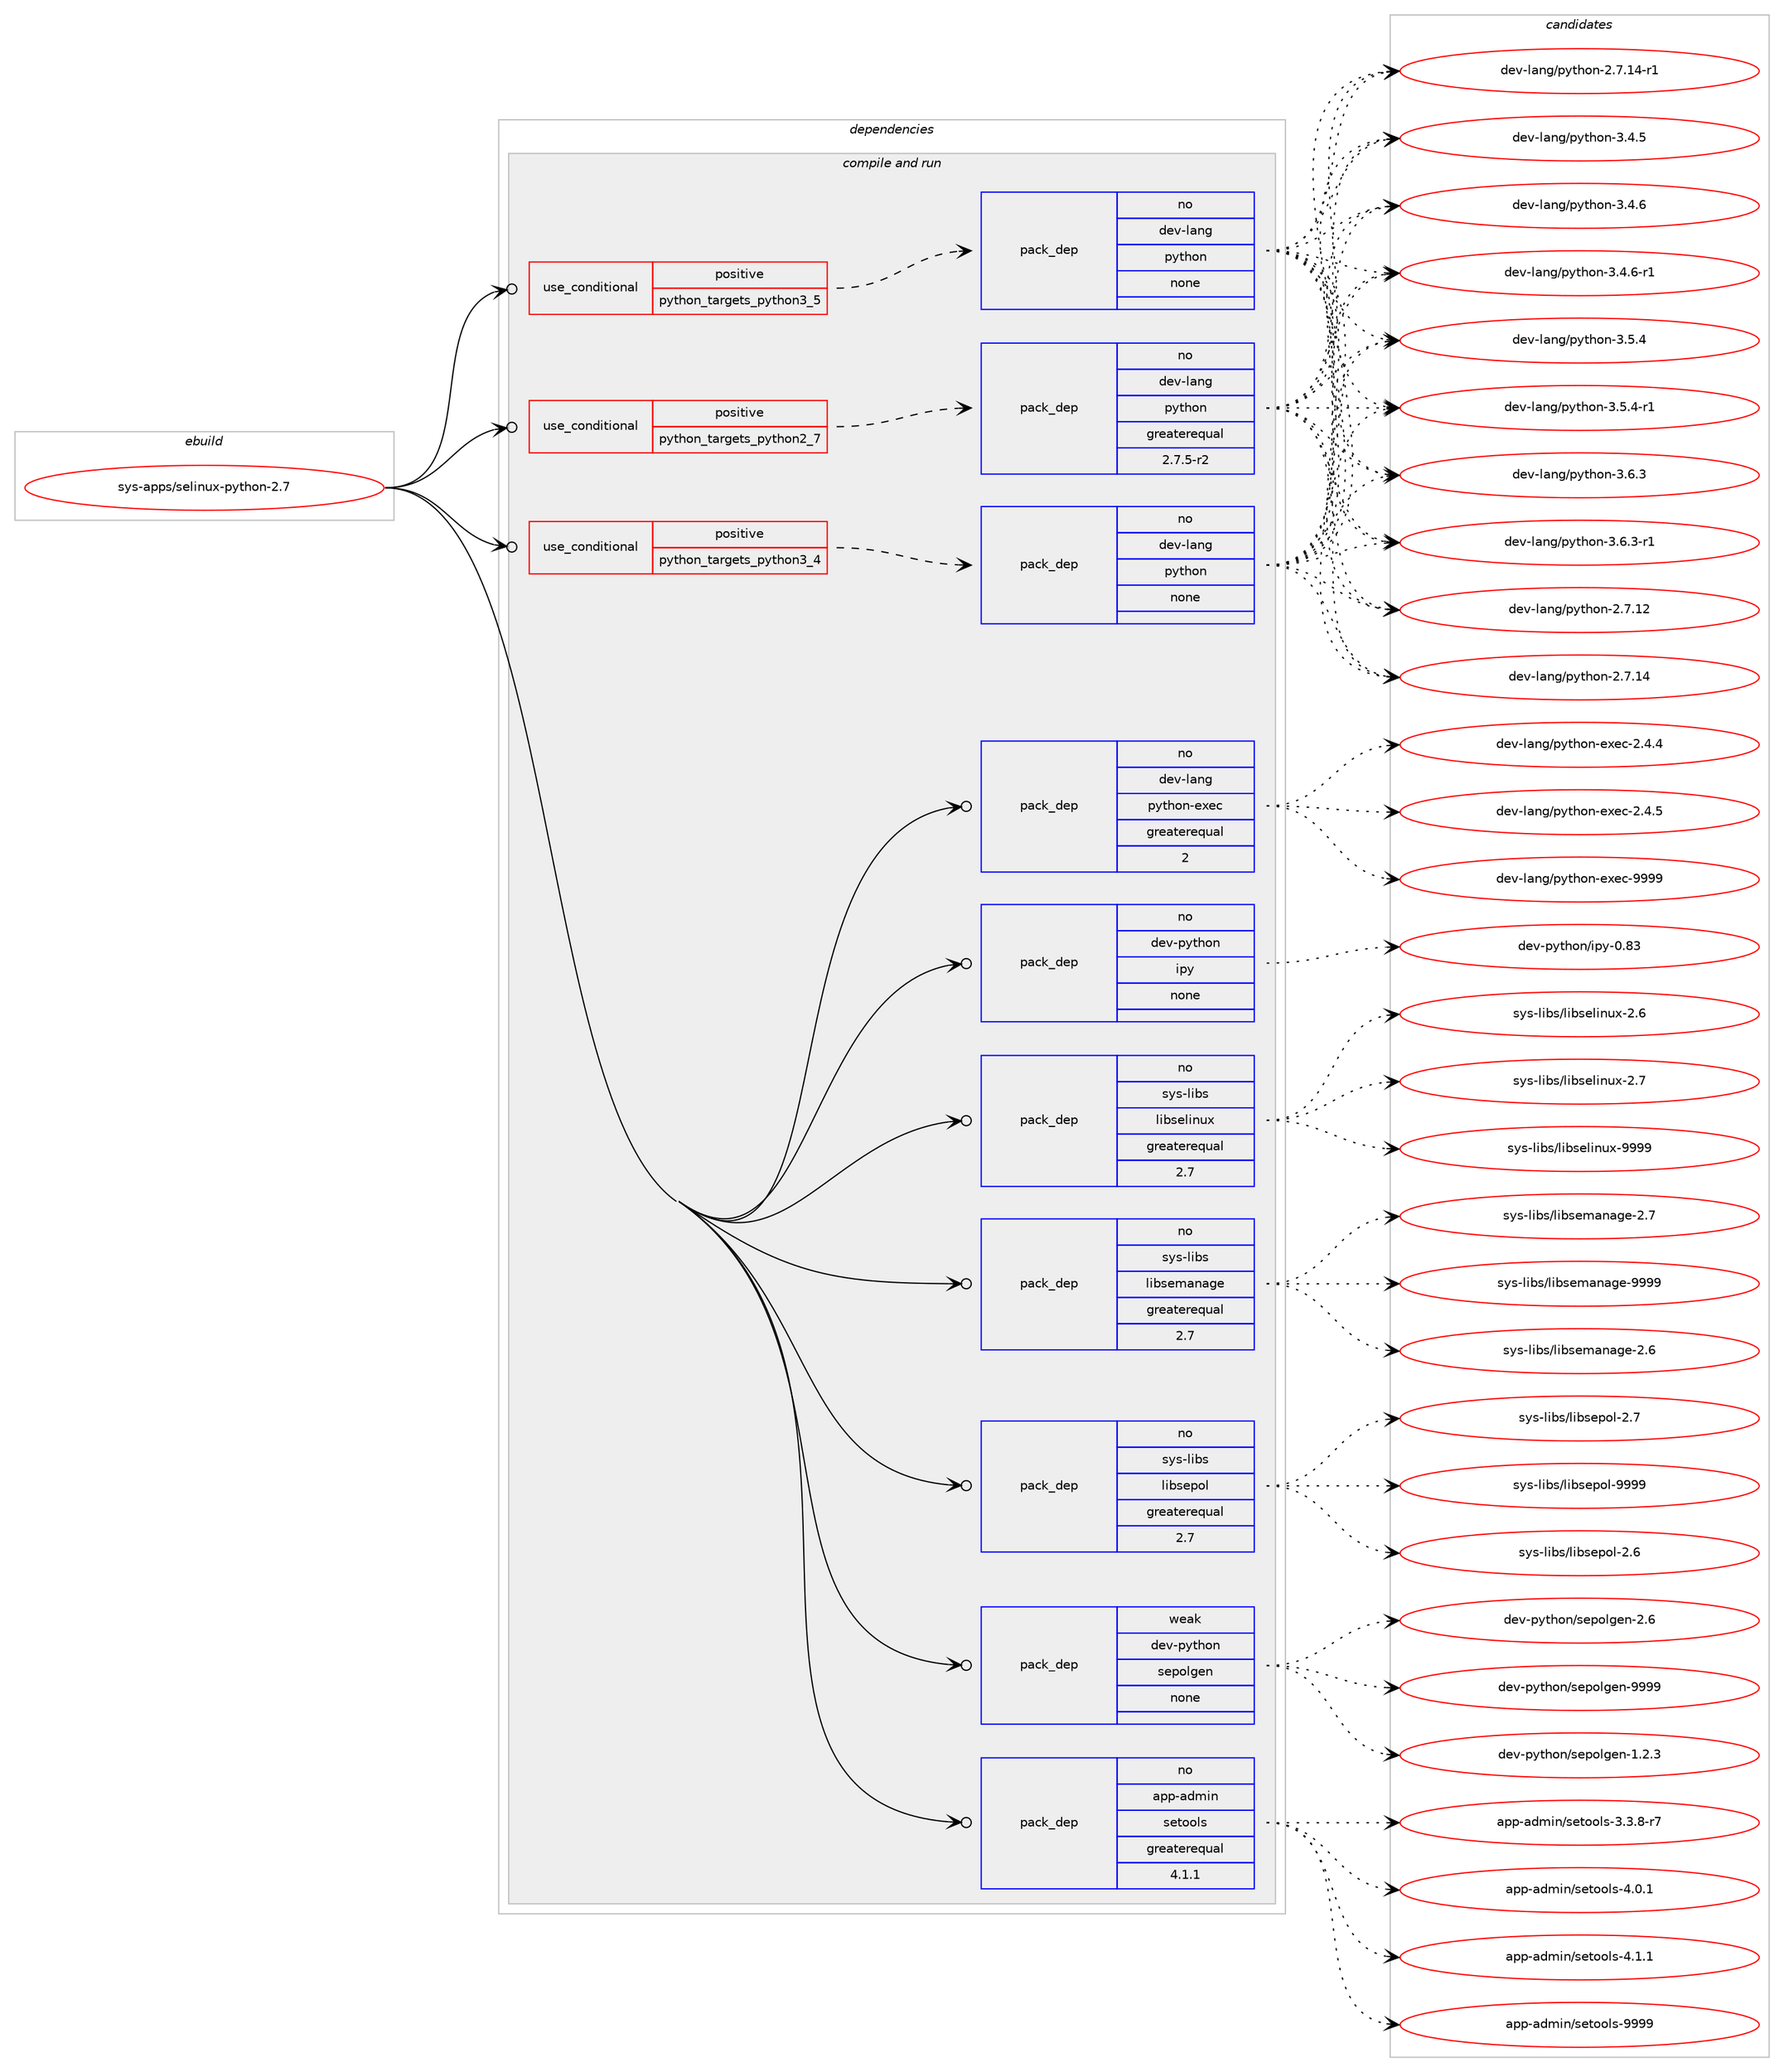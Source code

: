 digraph prolog {

# *************
# Graph options
# *************

newrank=true;
concentrate=true;
compound=true;
graph [rankdir=LR,fontname=Helvetica,fontsize=10,ranksep=1.5];#, ranksep=2.5, nodesep=0.2];
edge  [arrowhead=vee];
node  [fontname=Helvetica,fontsize=10];

# **********
# The ebuild
# **********

subgraph cluster_leftcol {
color=gray;
rank=same;
label=<<i>ebuild</i>>;
id [label="sys-apps/selinux-python-2.7", color=red, width=4, href="../sys-apps/selinux-python-2.7.svg"];
}

# ****************
# The dependencies
# ****************

subgraph cluster_midcol {
color=gray;
label=<<i>dependencies</i>>;
subgraph cluster_compile {
fillcolor="#eeeeee";
style=filled;
label=<<i>compile</i>>;
}
subgraph cluster_compileandrun {
fillcolor="#eeeeee";
style=filled;
label=<<i>compile and run</i>>;
subgraph cond422 {
dependency4997 [label=<<TABLE BORDER="0" CELLBORDER="1" CELLSPACING="0" CELLPADDING="4"><TR><TD ROWSPAN="3" CELLPADDING="10">use_conditional</TD></TR><TR><TD>positive</TD></TR><TR><TD>python_targets_python2_7</TD></TR></TABLE>>, shape=none, color=red];
subgraph pack4558 {
dependency4998 [label=<<TABLE BORDER="0" CELLBORDER="1" CELLSPACING="0" CELLPADDING="4" WIDTH="220"><TR><TD ROWSPAN="6" CELLPADDING="30">pack_dep</TD></TR><TR><TD WIDTH="110">no</TD></TR><TR><TD>dev-lang</TD></TR><TR><TD>python</TD></TR><TR><TD>greaterequal</TD></TR><TR><TD>2.7.5-r2</TD></TR></TABLE>>, shape=none, color=blue];
}
dependency4997:e -> dependency4998:w [weight=20,style="dashed",arrowhead="vee"];
}
id:e -> dependency4997:w [weight=20,style="solid",arrowhead="odotvee"];
subgraph cond423 {
dependency4999 [label=<<TABLE BORDER="0" CELLBORDER="1" CELLSPACING="0" CELLPADDING="4"><TR><TD ROWSPAN="3" CELLPADDING="10">use_conditional</TD></TR><TR><TD>positive</TD></TR><TR><TD>python_targets_python3_4</TD></TR></TABLE>>, shape=none, color=red];
subgraph pack4559 {
dependency5000 [label=<<TABLE BORDER="0" CELLBORDER="1" CELLSPACING="0" CELLPADDING="4" WIDTH="220"><TR><TD ROWSPAN="6" CELLPADDING="30">pack_dep</TD></TR><TR><TD WIDTH="110">no</TD></TR><TR><TD>dev-lang</TD></TR><TR><TD>python</TD></TR><TR><TD>none</TD></TR><TR><TD></TD></TR></TABLE>>, shape=none, color=blue];
}
dependency4999:e -> dependency5000:w [weight=20,style="dashed",arrowhead="vee"];
}
id:e -> dependency4999:w [weight=20,style="solid",arrowhead="odotvee"];
subgraph cond424 {
dependency5001 [label=<<TABLE BORDER="0" CELLBORDER="1" CELLSPACING="0" CELLPADDING="4"><TR><TD ROWSPAN="3" CELLPADDING="10">use_conditional</TD></TR><TR><TD>positive</TD></TR><TR><TD>python_targets_python3_5</TD></TR></TABLE>>, shape=none, color=red];
subgraph pack4560 {
dependency5002 [label=<<TABLE BORDER="0" CELLBORDER="1" CELLSPACING="0" CELLPADDING="4" WIDTH="220"><TR><TD ROWSPAN="6" CELLPADDING="30">pack_dep</TD></TR><TR><TD WIDTH="110">no</TD></TR><TR><TD>dev-lang</TD></TR><TR><TD>python</TD></TR><TR><TD>none</TD></TR><TR><TD></TD></TR></TABLE>>, shape=none, color=blue];
}
dependency5001:e -> dependency5002:w [weight=20,style="dashed",arrowhead="vee"];
}
id:e -> dependency5001:w [weight=20,style="solid",arrowhead="odotvee"];
subgraph pack4561 {
dependency5003 [label=<<TABLE BORDER="0" CELLBORDER="1" CELLSPACING="0" CELLPADDING="4" WIDTH="220"><TR><TD ROWSPAN="6" CELLPADDING="30">pack_dep</TD></TR><TR><TD WIDTH="110">no</TD></TR><TR><TD>app-admin</TD></TR><TR><TD>setools</TD></TR><TR><TD>greaterequal</TD></TR><TR><TD>4.1.1</TD></TR></TABLE>>, shape=none, color=blue];
}
id:e -> dependency5003:w [weight=20,style="solid",arrowhead="odotvee"];
subgraph pack4562 {
dependency5004 [label=<<TABLE BORDER="0" CELLBORDER="1" CELLSPACING="0" CELLPADDING="4" WIDTH="220"><TR><TD ROWSPAN="6" CELLPADDING="30">pack_dep</TD></TR><TR><TD WIDTH="110">no</TD></TR><TR><TD>dev-lang</TD></TR><TR><TD>python-exec</TD></TR><TR><TD>greaterequal</TD></TR><TR><TD>2</TD></TR></TABLE>>, shape=none, color=blue];
}
id:e -> dependency5004:w [weight=20,style="solid",arrowhead="odotvee"];
subgraph pack4563 {
dependency5005 [label=<<TABLE BORDER="0" CELLBORDER="1" CELLSPACING="0" CELLPADDING="4" WIDTH="220"><TR><TD ROWSPAN="6" CELLPADDING="30">pack_dep</TD></TR><TR><TD WIDTH="110">no</TD></TR><TR><TD>dev-python</TD></TR><TR><TD>ipy</TD></TR><TR><TD>none</TD></TR><TR><TD></TD></TR></TABLE>>, shape=none, color=blue];
}
id:e -> dependency5005:w [weight=20,style="solid",arrowhead="odotvee"];
subgraph pack4564 {
dependency5006 [label=<<TABLE BORDER="0" CELLBORDER="1" CELLSPACING="0" CELLPADDING="4" WIDTH="220"><TR><TD ROWSPAN="6" CELLPADDING="30">pack_dep</TD></TR><TR><TD WIDTH="110">no</TD></TR><TR><TD>sys-libs</TD></TR><TR><TD>libselinux</TD></TR><TR><TD>greaterequal</TD></TR><TR><TD>2.7</TD></TR></TABLE>>, shape=none, color=blue];
}
id:e -> dependency5006:w [weight=20,style="solid",arrowhead="odotvee"];
subgraph pack4565 {
dependency5007 [label=<<TABLE BORDER="0" CELLBORDER="1" CELLSPACING="0" CELLPADDING="4" WIDTH="220"><TR><TD ROWSPAN="6" CELLPADDING="30">pack_dep</TD></TR><TR><TD WIDTH="110">no</TD></TR><TR><TD>sys-libs</TD></TR><TR><TD>libsemanage</TD></TR><TR><TD>greaterequal</TD></TR><TR><TD>2.7</TD></TR></TABLE>>, shape=none, color=blue];
}
id:e -> dependency5007:w [weight=20,style="solid",arrowhead="odotvee"];
subgraph pack4566 {
dependency5008 [label=<<TABLE BORDER="0" CELLBORDER="1" CELLSPACING="0" CELLPADDING="4" WIDTH="220"><TR><TD ROWSPAN="6" CELLPADDING="30">pack_dep</TD></TR><TR><TD WIDTH="110">no</TD></TR><TR><TD>sys-libs</TD></TR><TR><TD>libsepol</TD></TR><TR><TD>greaterequal</TD></TR><TR><TD>2.7</TD></TR></TABLE>>, shape=none, color=blue];
}
id:e -> dependency5008:w [weight=20,style="solid",arrowhead="odotvee"];
subgraph pack4567 {
dependency5009 [label=<<TABLE BORDER="0" CELLBORDER="1" CELLSPACING="0" CELLPADDING="4" WIDTH="220"><TR><TD ROWSPAN="6" CELLPADDING="30">pack_dep</TD></TR><TR><TD WIDTH="110">weak</TD></TR><TR><TD>dev-python</TD></TR><TR><TD>sepolgen</TD></TR><TR><TD>none</TD></TR><TR><TD></TD></TR></TABLE>>, shape=none, color=blue];
}
id:e -> dependency5009:w [weight=20,style="solid",arrowhead="odotvee"];
}
subgraph cluster_run {
fillcolor="#eeeeee";
style=filled;
label=<<i>run</i>>;
}
}

# **************
# The candidates
# **************

subgraph cluster_choices {
rank=same;
color=gray;
label=<<i>candidates</i>>;

subgraph choice4558 {
color=black;
nodesep=1;
choice10010111845108971101034711212111610411111045504655464950 [label="dev-lang/python-2.7.12", color=red, width=4,href="../dev-lang/python-2.7.12.svg"];
choice10010111845108971101034711212111610411111045504655464952 [label="dev-lang/python-2.7.14", color=red, width=4,href="../dev-lang/python-2.7.14.svg"];
choice100101118451089711010347112121116104111110455046554649524511449 [label="dev-lang/python-2.7.14-r1", color=red, width=4,href="../dev-lang/python-2.7.14-r1.svg"];
choice100101118451089711010347112121116104111110455146524653 [label="dev-lang/python-3.4.5", color=red, width=4,href="../dev-lang/python-3.4.5.svg"];
choice100101118451089711010347112121116104111110455146524654 [label="dev-lang/python-3.4.6", color=red, width=4,href="../dev-lang/python-3.4.6.svg"];
choice1001011184510897110103471121211161041111104551465246544511449 [label="dev-lang/python-3.4.6-r1", color=red, width=4,href="../dev-lang/python-3.4.6-r1.svg"];
choice100101118451089711010347112121116104111110455146534652 [label="dev-lang/python-3.5.4", color=red, width=4,href="../dev-lang/python-3.5.4.svg"];
choice1001011184510897110103471121211161041111104551465346524511449 [label="dev-lang/python-3.5.4-r1", color=red, width=4,href="../dev-lang/python-3.5.4-r1.svg"];
choice100101118451089711010347112121116104111110455146544651 [label="dev-lang/python-3.6.3", color=red, width=4,href="../dev-lang/python-3.6.3.svg"];
choice1001011184510897110103471121211161041111104551465446514511449 [label="dev-lang/python-3.6.3-r1", color=red, width=4,href="../dev-lang/python-3.6.3-r1.svg"];
dependency4998:e -> choice10010111845108971101034711212111610411111045504655464950:w [style=dotted,weight="100"];
dependency4998:e -> choice10010111845108971101034711212111610411111045504655464952:w [style=dotted,weight="100"];
dependency4998:e -> choice100101118451089711010347112121116104111110455046554649524511449:w [style=dotted,weight="100"];
dependency4998:e -> choice100101118451089711010347112121116104111110455146524653:w [style=dotted,weight="100"];
dependency4998:e -> choice100101118451089711010347112121116104111110455146524654:w [style=dotted,weight="100"];
dependency4998:e -> choice1001011184510897110103471121211161041111104551465246544511449:w [style=dotted,weight="100"];
dependency4998:e -> choice100101118451089711010347112121116104111110455146534652:w [style=dotted,weight="100"];
dependency4998:e -> choice1001011184510897110103471121211161041111104551465346524511449:w [style=dotted,weight="100"];
dependency4998:e -> choice100101118451089711010347112121116104111110455146544651:w [style=dotted,weight="100"];
dependency4998:e -> choice1001011184510897110103471121211161041111104551465446514511449:w [style=dotted,weight="100"];
}
subgraph choice4559 {
color=black;
nodesep=1;
choice10010111845108971101034711212111610411111045504655464950 [label="dev-lang/python-2.7.12", color=red, width=4,href="../dev-lang/python-2.7.12.svg"];
choice10010111845108971101034711212111610411111045504655464952 [label="dev-lang/python-2.7.14", color=red, width=4,href="../dev-lang/python-2.7.14.svg"];
choice100101118451089711010347112121116104111110455046554649524511449 [label="dev-lang/python-2.7.14-r1", color=red, width=4,href="../dev-lang/python-2.7.14-r1.svg"];
choice100101118451089711010347112121116104111110455146524653 [label="dev-lang/python-3.4.5", color=red, width=4,href="../dev-lang/python-3.4.5.svg"];
choice100101118451089711010347112121116104111110455146524654 [label="dev-lang/python-3.4.6", color=red, width=4,href="../dev-lang/python-3.4.6.svg"];
choice1001011184510897110103471121211161041111104551465246544511449 [label="dev-lang/python-3.4.6-r1", color=red, width=4,href="../dev-lang/python-3.4.6-r1.svg"];
choice100101118451089711010347112121116104111110455146534652 [label="dev-lang/python-3.5.4", color=red, width=4,href="../dev-lang/python-3.5.4.svg"];
choice1001011184510897110103471121211161041111104551465346524511449 [label="dev-lang/python-3.5.4-r1", color=red, width=4,href="../dev-lang/python-3.5.4-r1.svg"];
choice100101118451089711010347112121116104111110455146544651 [label="dev-lang/python-3.6.3", color=red, width=4,href="../dev-lang/python-3.6.3.svg"];
choice1001011184510897110103471121211161041111104551465446514511449 [label="dev-lang/python-3.6.3-r1", color=red, width=4,href="../dev-lang/python-3.6.3-r1.svg"];
dependency5000:e -> choice10010111845108971101034711212111610411111045504655464950:w [style=dotted,weight="100"];
dependency5000:e -> choice10010111845108971101034711212111610411111045504655464952:w [style=dotted,weight="100"];
dependency5000:e -> choice100101118451089711010347112121116104111110455046554649524511449:w [style=dotted,weight="100"];
dependency5000:e -> choice100101118451089711010347112121116104111110455146524653:w [style=dotted,weight="100"];
dependency5000:e -> choice100101118451089711010347112121116104111110455146524654:w [style=dotted,weight="100"];
dependency5000:e -> choice1001011184510897110103471121211161041111104551465246544511449:w [style=dotted,weight="100"];
dependency5000:e -> choice100101118451089711010347112121116104111110455146534652:w [style=dotted,weight="100"];
dependency5000:e -> choice1001011184510897110103471121211161041111104551465346524511449:w [style=dotted,weight="100"];
dependency5000:e -> choice100101118451089711010347112121116104111110455146544651:w [style=dotted,weight="100"];
dependency5000:e -> choice1001011184510897110103471121211161041111104551465446514511449:w [style=dotted,weight="100"];
}
subgraph choice4560 {
color=black;
nodesep=1;
choice10010111845108971101034711212111610411111045504655464950 [label="dev-lang/python-2.7.12", color=red, width=4,href="../dev-lang/python-2.7.12.svg"];
choice10010111845108971101034711212111610411111045504655464952 [label="dev-lang/python-2.7.14", color=red, width=4,href="../dev-lang/python-2.7.14.svg"];
choice100101118451089711010347112121116104111110455046554649524511449 [label="dev-lang/python-2.7.14-r1", color=red, width=4,href="../dev-lang/python-2.7.14-r1.svg"];
choice100101118451089711010347112121116104111110455146524653 [label="dev-lang/python-3.4.5", color=red, width=4,href="../dev-lang/python-3.4.5.svg"];
choice100101118451089711010347112121116104111110455146524654 [label="dev-lang/python-3.4.6", color=red, width=4,href="../dev-lang/python-3.4.6.svg"];
choice1001011184510897110103471121211161041111104551465246544511449 [label="dev-lang/python-3.4.6-r1", color=red, width=4,href="../dev-lang/python-3.4.6-r1.svg"];
choice100101118451089711010347112121116104111110455146534652 [label="dev-lang/python-3.5.4", color=red, width=4,href="../dev-lang/python-3.5.4.svg"];
choice1001011184510897110103471121211161041111104551465346524511449 [label="dev-lang/python-3.5.4-r1", color=red, width=4,href="../dev-lang/python-3.5.4-r1.svg"];
choice100101118451089711010347112121116104111110455146544651 [label="dev-lang/python-3.6.3", color=red, width=4,href="../dev-lang/python-3.6.3.svg"];
choice1001011184510897110103471121211161041111104551465446514511449 [label="dev-lang/python-3.6.3-r1", color=red, width=4,href="../dev-lang/python-3.6.3-r1.svg"];
dependency5002:e -> choice10010111845108971101034711212111610411111045504655464950:w [style=dotted,weight="100"];
dependency5002:e -> choice10010111845108971101034711212111610411111045504655464952:w [style=dotted,weight="100"];
dependency5002:e -> choice100101118451089711010347112121116104111110455046554649524511449:w [style=dotted,weight="100"];
dependency5002:e -> choice100101118451089711010347112121116104111110455146524653:w [style=dotted,weight="100"];
dependency5002:e -> choice100101118451089711010347112121116104111110455146524654:w [style=dotted,weight="100"];
dependency5002:e -> choice1001011184510897110103471121211161041111104551465246544511449:w [style=dotted,weight="100"];
dependency5002:e -> choice100101118451089711010347112121116104111110455146534652:w [style=dotted,weight="100"];
dependency5002:e -> choice1001011184510897110103471121211161041111104551465346524511449:w [style=dotted,weight="100"];
dependency5002:e -> choice100101118451089711010347112121116104111110455146544651:w [style=dotted,weight="100"];
dependency5002:e -> choice1001011184510897110103471121211161041111104551465446514511449:w [style=dotted,weight="100"];
}
subgraph choice4561 {
color=black;
nodesep=1;
choice971121124597100109105110471151011161111111081154551465146564511455 [label="app-admin/setools-3.3.8-r7", color=red, width=4,href="../app-admin/setools-3.3.8-r7.svg"];
choice97112112459710010910511047115101116111111108115455246484649 [label="app-admin/setools-4.0.1", color=red, width=4,href="../app-admin/setools-4.0.1.svg"];
choice97112112459710010910511047115101116111111108115455246494649 [label="app-admin/setools-4.1.1", color=red, width=4,href="../app-admin/setools-4.1.1.svg"];
choice971121124597100109105110471151011161111111081154557575757 [label="app-admin/setools-9999", color=red, width=4,href="../app-admin/setools-9999.svg"];
dependency5003:e -> choice971121124597100109105110471151011161111111081154551465146564511455:w [style=dotted,weight="100"];
dependency5003:e -> choice97112112459710010910511047115101116111111108115455246484649:w [style=dotted,weight="100"];
dependency5003:e -> choice97112112459710010910511047115101116111111108115455246494649:w [style=dotted,weight="100"];
dependency5003:e -> choice971121124597100109105110471151011161111111081154557575757:w [style=dotted,weight="100"];
}
subgraph choice4562 {
color=black;
nodesep=1;
choice1001011184510897110103471121211161041111104510112010199455046524652 [label="dev-lang/python-exec-2.4.4", color=red, width=4,href="../dev-lang/python-exec-2.4.4.svg"];
choice1001011184510897110103471121211161041111104510112010199455046524653 [label="dev-lang/python-exec-2.4.5", color=red, width=4,href="../dev-lang/python-exec-2.4.5.svg"];
choice10010111845108971101034711212111610411111045101120101994557575757 [label="dev-lang/python-exec-9999", color=red, width=4,href="../dev-lang/python-exec-9999.svg"];
dependency5004:e -> choice1001011184510897110103471121211161041111104510112010199455046524652:w [style=dotted,weight="100"];
dependency5004:e -> choice1001011184510897110103471121211161041111104510112010199455046524653:w [style=dotted,weight="100"];
dependency5004:e -> choice10010111845108971101034711212111610411111045101120101994557575757:w [style=dotted,weight="100"];
}
subgraph choice4563 {
color=black;
nodesep=1;
choice10010111845112121116104111110471051121214548465651 [label="dev-python/ipy-0.83", color=red, width=4,href="../dev-python/ipy-0.83.svg"];
dependency5005:e -> choice10010111845112121116104111110471051121214548465651:w [style=dotted,weight="100"];
}
subgraph choice4564 {
color=black;
nodesep=1;
choice1151211154510810598115471081059811510110810511011712045504654 [label="sys-libs/libselinux-2.6", color=red, width=4,href="../sys-libs/libselinux-2.6.svg"];
choice1151211154510810598115471081059811510110810511011712045504655 [label="sys-libs/libselinux-2.7", color=red, width=4,href="../sys-libs/libselinux-2.7.svg"];
choice115121115451081059811547108105981151011081051101171204557575757 [label="sys-libs/libselinux-9999", color=red, width=4,href="../sys-libs/libselinux-9999.svg"];
dependency5006:e -> choice1151211154510810598115471081059811510110810511011712045504654:w [style=dotted,weight="100"];
dependency5006:e -> choice1151211154510810598115471081059811510110810511011712045504655:w [style=dotted,weight="100"];
dependency5006:e -> choice115121115451081059811547108105981151011081051101171204557575757:w [style=dotted,weight="100"];
}
subgraph choice4565 {
color=black;
nodesep=1;
choice11512111545108105981154710810598115101109971109710310145504654 [label="sys-libs/libsemanage-2.6", color=red, width=4,href="../sys-libs/libsemanage-2.6.svg"];
choice11512111545108105981154710810598115101109971109710310145504655 [label="sys-libs/libsemanage-2.7", color=red, width=4,href="../sys-libs/libsemanage-2.7.svg"];
choice1151211154510810598115471081059811510110997110971031014557575757 [label="sys-libs/libsemanage-9999", color=red, width=4,href="../sys-libs/libsemanage-9999.svg"];
dependency5007:e -> choice11512111545108105981154710810598115101109971109710310145504654:w [style=dotted,weight="100"];
dependency5007:e -> choice11512111545108105981154710810598115101109971109710310145504655:w [style=dotted,weight="100"];
dependency5007:e -> choice1151211154510810598115471081059811510110997110971031014557575757:w [style=dotted,weight="100"];
}
subgraph choice4566 {
color=black;
nodesep=1;
choice1151211154510810598115471081059811510111211110845504654 [label="sys-libs/libsepol-2.6", color=red, width=4,href="../sys-libs/libsepol-2.6.svg"];
choice1151211154510810598115471081059811510111211110845504655 [label="sys-libs/libsepol-2.7", color=red, width=4,href="../sys-libs/libsepol-2.7.svg"];
choice115121115451081059811547108105981151011121111084557575757 [label="sys-libs/libsepol-9999", color=red, width=4,href="../sys-libs/libsepol-9999.svg"];
dependency5008:e -> choice1151211154510810598115471081059811510111211110845504654:w [style=dotted,weight="100"];
dependency5008:e -> choice1151211154510810598115471081059811510111211110845504655:w [style=dotted,weight="100"];
dependency5008:e -> choice115121115451081059811547108105981151011121111084557575757:w [style=dotted,weight="100"];
}
subgraph choice4567 {
color=black;
nodesep=1;
choice1001011184511212111610411111047115101112111108103101110454946504651 [label="dev-python/sepolgen-1.2.3", color=red, width=4,href="../dev-python/sepolgen-1.2.3.svg"];
choice100101118451121211161041111104711510111211110810310111045504654 [label="dev-python/sepolgen-2.6", color=red, width=4,href="../dev-python/sepolgen-2.6.svg"];
choice10010111845112121116104111110471151011121111081031011104557575757 [label="dev-python/sepolgen-9999", color=red, width=4,href="../dev-python/sepolgen-9999.svg"];
dependency5009:e -> choice1001011184511212111610411111047115101112111108103101110454946504651:w [style=dotted,weight="100"];
dependency5009:e -> choice100101118451121211161041111104711510111211110810310111045504654:w [style=dotted,weight="100"];
dependency5009:e -> choice10010111845112121116104111110471151011121111081031011104557575757:w [style=dotted,weight="100"];
}
}

}

